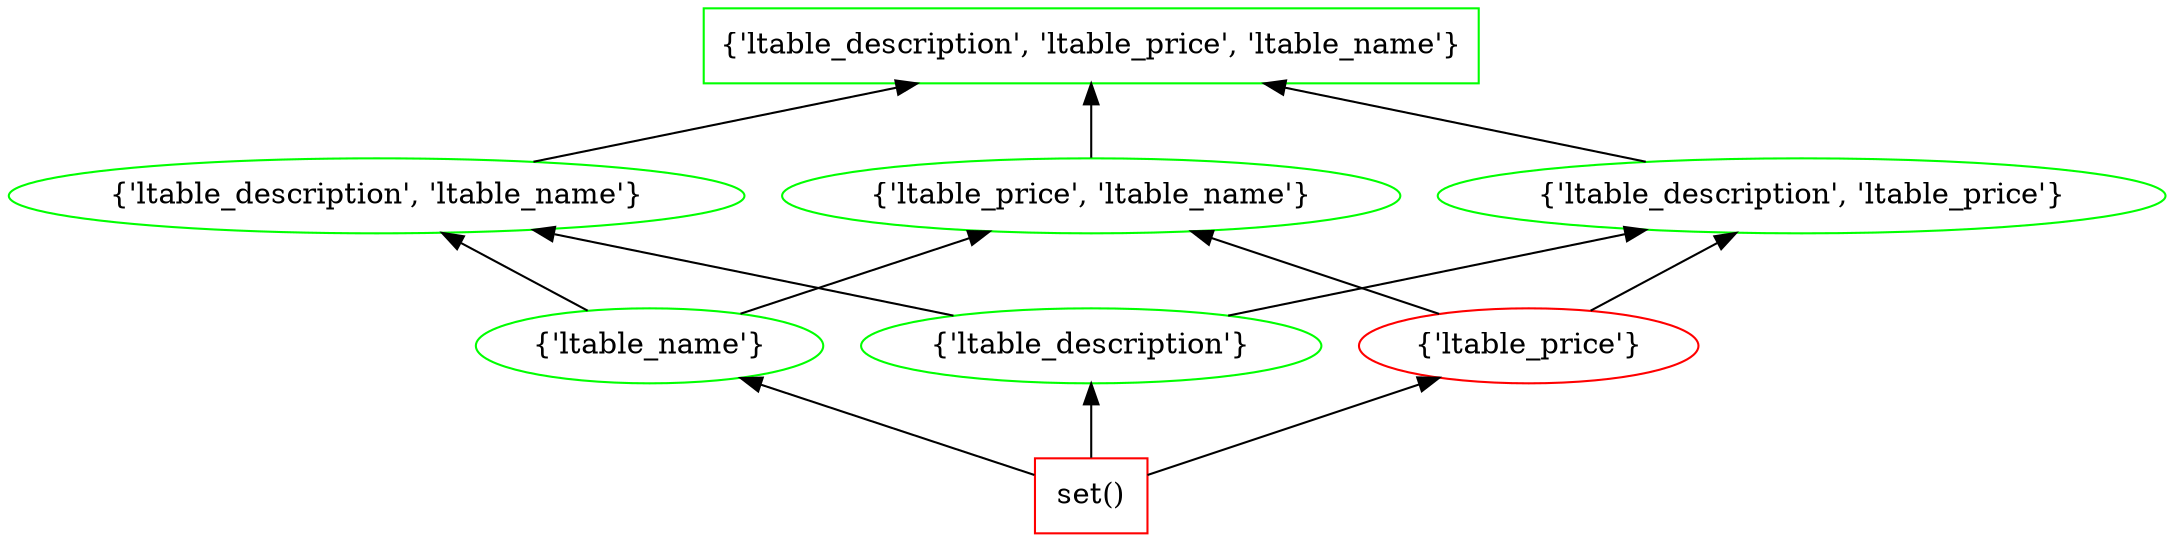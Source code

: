 digraph G {
splines="line"
rankdir=BT
"{'ltable_description', 'ltable_price', 'ltable_name'}" [shape=box];
"set()" [shape=box];
"set()" [color=red];
"set()" -> "{'ltable_name'}";
"set()" -> "{'ltable_description'}";
"set()" -> "{'ltable_price'}";
"{'ltable_name'}" [color=green];
"{'ltable_name'}" -> "{'ltable_description', 'ltable_name'}";
"{'ltable_name'}" -> "{'ltable_price', 'ltable_name'}";
"{'ltable_description'}" [color=green];
"{'ltable_description'}" -> "{'ltable_description', 'ltable_name'}";
"{'ltable_description'}" -> "{'ltable_description', 'ltable_price'}";
"{'ltable_price'}" [color=red];
"{'ltable_price'}" -> "{'ltable_price', 'ltable_name'}";
"{'ltable_price'}" -> "{'ltable_description', 'ltable_price'}";
"{'ltable_description', 'ltable_name'}" [color=green];
"{'ltable_description', 'ltable_name'}" -> "{'ltable_description', 'ltable_price', 'ltable_name'}";
"{'ltable_price', 'ltable_name'}" [color=green];
"{'ltable_price', 'ltable_name'}" -> "{'ltable_description', 'ltable_price', 'ltable_name'}";
"{'ltable_description', 'ltable_price'}" [color=green];
"{'ltable_description', 'ltable_price'}" -> "{'ltable_description', 'ltable_price', 'ltable_name'}";
"{'ltable_description', 'ltable_price', 'ltable_name'}" [color=green];
}